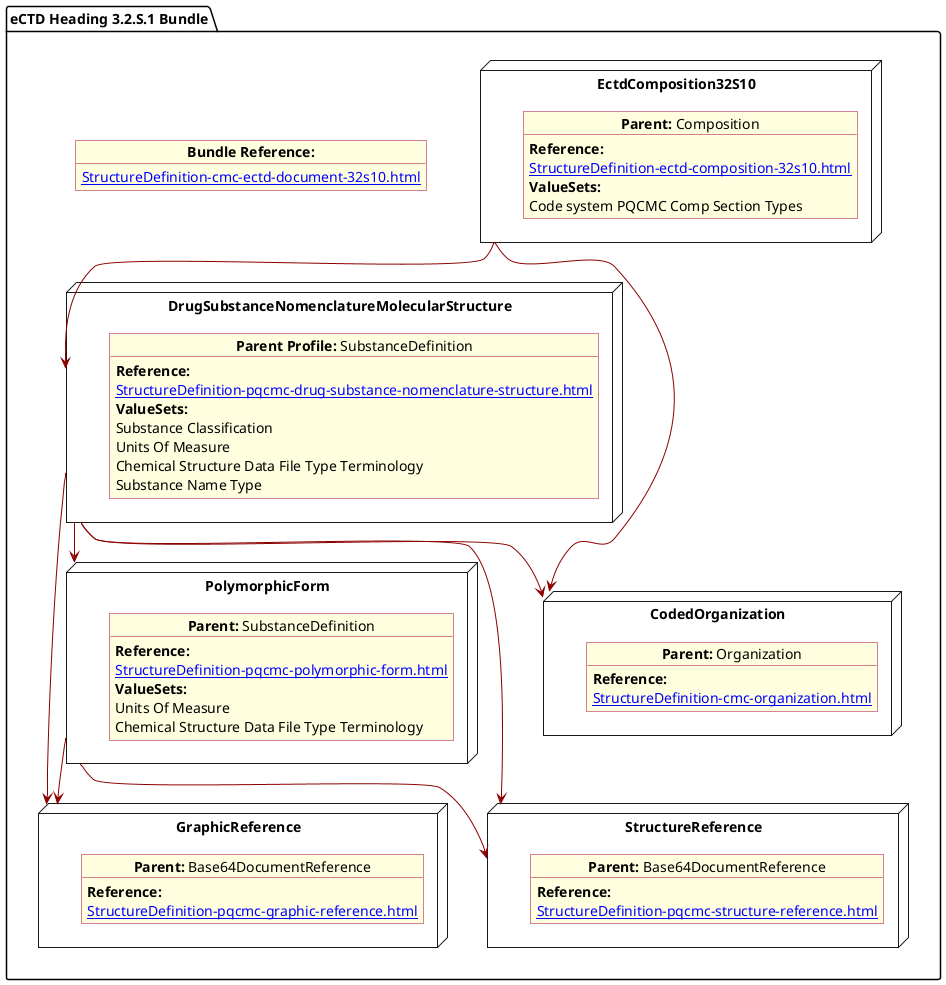 @startuml SubstanceGeneral
allowmixing
'Mixed model of use case and object
skinparam svgDimensionStyle false
skinparam ObjectBackgroundColor LightYellow
skinparam ObjectBorderColor #A80036
skinparam activityDiamondBorderColor #A80036
skinparam activityDiamondBackgroundColor lawnGreen
skinparam ClassBorderThickness 4

package "eCTD Heading 3.2.S.1 Bundle" as NODES {
  object "**Bundle Reference:**" as objbun {
    [[StructureDefinition-cmc-ectd-document-32s10.html]]
  }

  node "DrugSubstanceNomenclatureMolecularStructure" as NN {

    object "**Parent Profile:** SubstanceDefinition" as obj3 {
      **Reference:**
      [[StructureDefinition-pqcmc-drug-substance-nomenclature-structure.html]]
      **ValueSets:**
      Substance Classification
      Units Of Measure
      Chemical Structure Data File Type Terminology
      Substance Name Type 
    }
  }

  node "GraphicReference" as NB64 {

    object "**Parent:** Base64DocumentReference"  as obj64 {
      **Reference:**
      [[StructureDefinition-pqcmc-graphic-reference.html]]
    }
  }

  node "EctdComposition32S10" as N1 {

    object "**Parent:** Composition" as obj1 {
      **Reference:**
      [[StructureDefinition-ectd-composition-32s10.html]]
      **ValueSets:**
      Code system PQCMC Comp Section Types
    }

  }
  node "PolymorphicForm" as N2 {

    object "**Parent:** SubstanceDefinition" as obj2 {
      **Reference:**
      [[StructureDefinition-pqcmc-polymorphic-form.html]]
      **ValueSets:**
      Units Of Measure
      Chemical Structure Data File Type Terminology
    }
  }
  node "CodedOrganization" as NSO {

    object "**Parent:** Organization" as objAu {
      **Reference:**
      [[StructureDefinition-cmc-organization.html]]
  }
  }
 
  node "StructureReference" as NBstruc {

    object "**Parent:** Base64DocumentReference"  as objb64 {
      **Reference:**
      [[StructureDefinition-pqcmc-structure-reference.html]]
    }
  }

  N1 -[#darkred]-> NN
  NN -[#darkred]-> N2
  NN -[#darkred]-> NB64
  NN -[#darkred]-> NBstruc
  N2 -[#darkred]-> NB64
  N2 -[#darkred]-> NBstruc
  N1 -[#darkred]-> NSO
  NN -[#darkred]-> NSO
}
@enduml